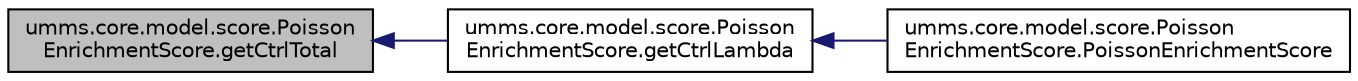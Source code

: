 digraph "umms.core.model.score.PoissonEnrichmentScore.getCtrlTotal"
{
  edge [fontname="Helvetica",fontsize="10",labelfontname="Helvetica",labelfontsize="10"];
  node [fontname="Helvetica",fontsize="10",shape=record];
  rankdir="LR";
  Node1 [label="umms.core.model.score.Poisson\lEnrichmentScore.getCtrlTotal",height=0.2,width=0.4,color="black", fillcolor="grey75", style="filled" fontcolor="black"];
  Node1 -> Node2 [dir="back",color="midnightblue",fontsize="10",style="solid"];
  Node2 [label="umms.core.model.score.Poisson\lEnrichmentScore.getCtrlLambda",height=0.2,width=0.4,color="black", fillcolor="white", style="filled",URL="$classumms_1_1core_1_1model_1_1score_1_1_poisson_enrichment_score.html#a1f99a2a5be0260419cfe1ded10e40edb"];
  Node2 -> Node3 [dir="back",color="midnightblue",fontsize="10",style="solid"];
  Node3 [label="umms.core.model.score.Poisson\lEnrichmentScore.PoissonEnrichmentScore",height=0.2,width=0.4,color="black", fillcolor="white", style="filled",URL="$classumms_1_1core_1_1model_1_1score_1_1_poisson_enrichment_score.html#a51283d47ccb7a2c89580dff633705532"];
}
